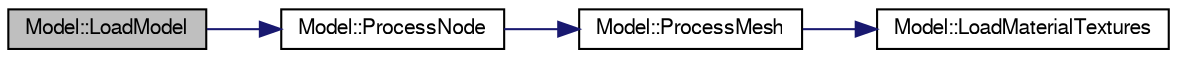 digraph G
{
  bgcolor="transparent";
  edge [fontname="FreeSans",fontsize=10,labelfontname="FreeSans",labelfontsize=10];
  node [fontname="FreeSans",fontsize=10,shape=record];
  rankdir=LR;
  Node1 [label="Model::LoadModel",height=0.2,width=0.4,color="black", fillcolor="grey75", style="filled" fontcolor="black"];
  Node1 -> Node2 [color="midnightblue",fontsize=10,style="solid"];
  Node2 [label="Model::ProcessNode",height=0.2,width=0.4,color="black",URL="$class_model.html#9bb9d5cd67e4cd9dc95c01bedd92034a",tooltip="Processes the node of an aiScene."];
  Node2 -> Node3 [color="midnightblue",fontsize=10,style="solid"];
  Node3 [label="Model::ProcessMesh",height=0.2,width=0.4,color="black",URL="$class_model.html#2cc9f43dc71e2781369f6106392e560e",tooltip="Processes the mesh."];
  Node3 -> Node4 [color="midnightblue",fontsize=10,style="solid"];
  Node4 [label="Model::LoadMaterialTextures",height=0.2,width=0.4,color="black",URL="$class_model.html#43da250403b6d11aa1a0f54c9021ac45",tooltip="Loads the material textures."];
}
